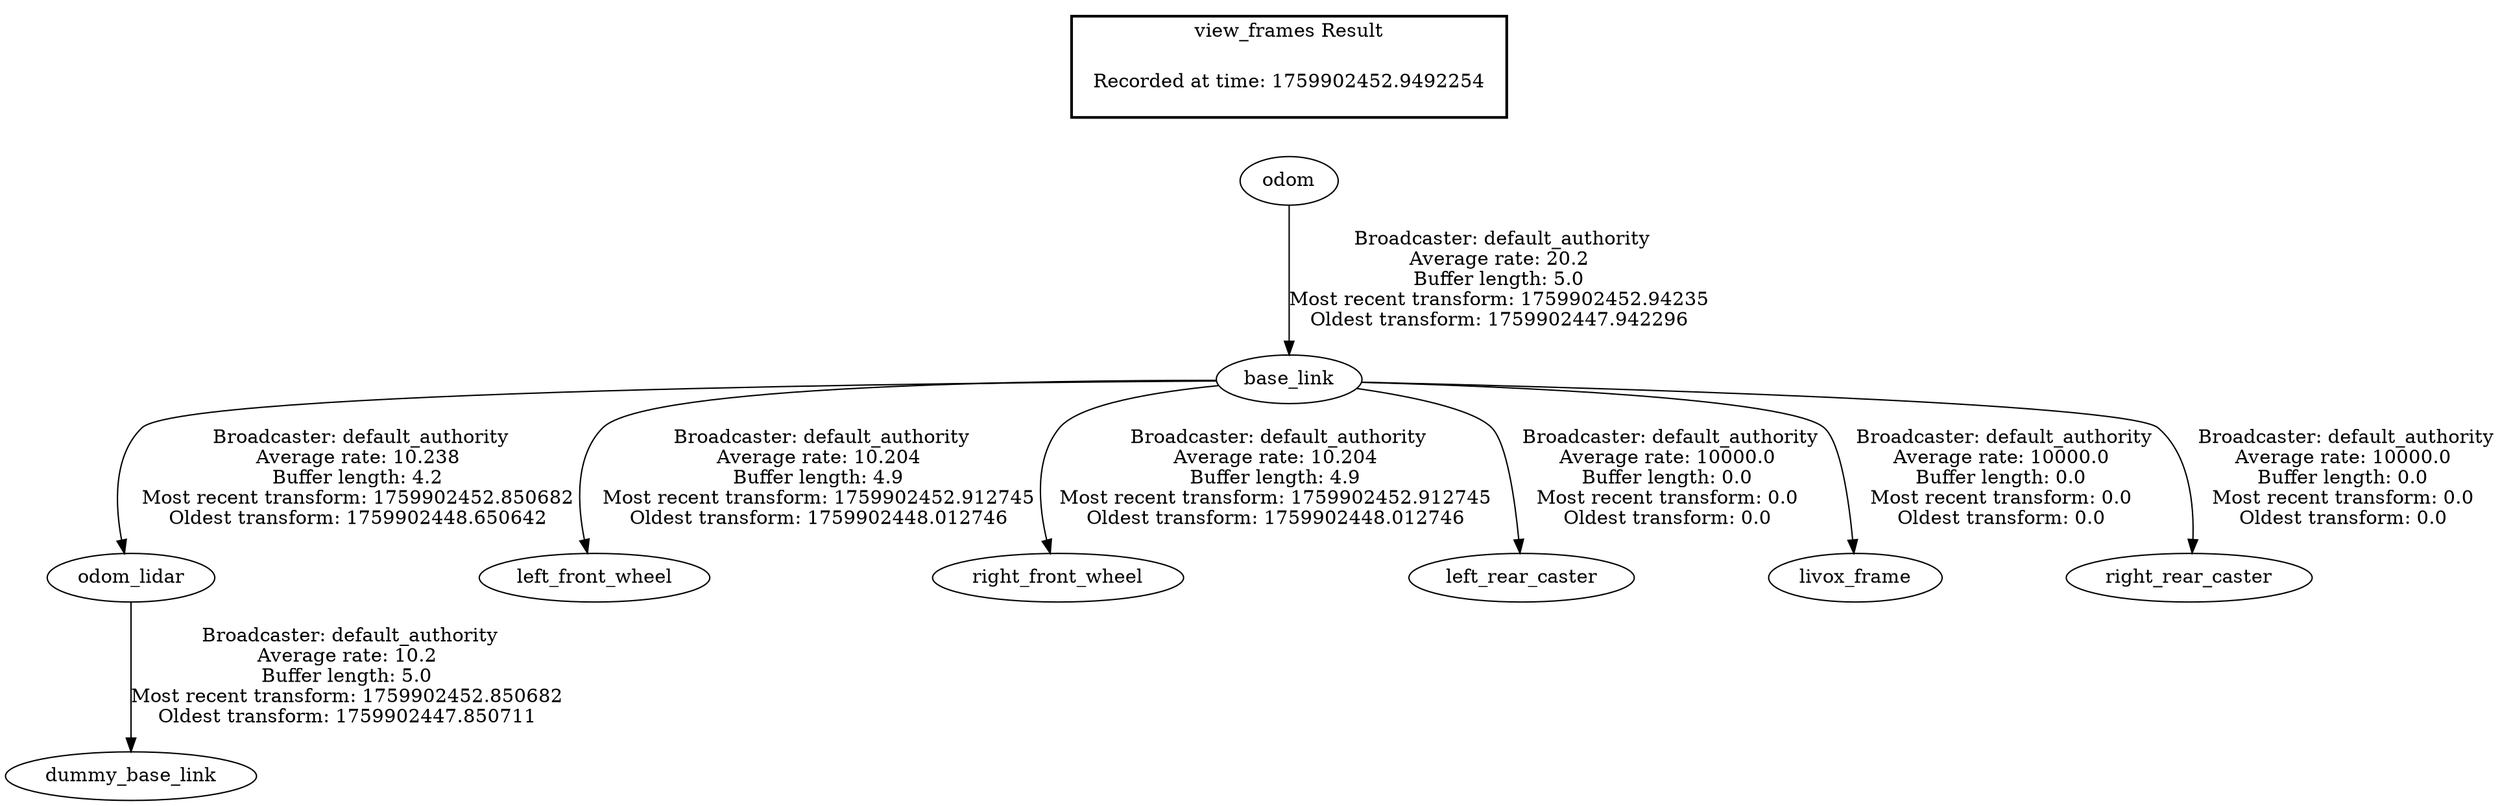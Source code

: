 digraph G {
"odom" -> "base_link"[label=" Broadcaster: default_authority\nAverage rate: 20.2\nBuffer length: 5.0\nMost recent transform: 1759902452.94235\nOldest transform: 1759902447.942296\n"];
"odom_lidar" -> "dummy_base_link"[label=" Broadcaster: default_authority\nAverage rate: 10.2\nBuffer length: 5.0\nMost recent transform: 1759902452.850682\nOldest transform: 1759902447.850711\n"];
"base_link" -> "odom_lidar"[label=" Broadcaster: default_authority\nAverage rate: 10.238\nBuffer length: 4.2\nMost recent transform: 1759902452.850682\nOldest transform: 1759902448.650642\n"];
"base_link" -> "left_front_wheel"[label=" Broadcaster: default_authority\nAverage rate: 10.204\nBuffer length: 4.9\nMost recent transform: 1759902452.912745\nOldest transform: 1759902448.012746\n"];
"base_link" -> "right_front_wheel"[label=" Broadcaster: default_authority\nAverage rate: 10.204\nBuffer length: 4.9\nMost recent transform: 1759902452.912745\nOldest transform: 1759902448.012746\n"];
"base_link" -> "left_rear_caster"[label=" Broadcaster: default_authority\nAverage rate: 10000.0\nBuffer length: 0.0\nMost recent transform: 0.0\nOldest transform: 0.0\n"];
"base_link" -> "livox_frame"[label=" Broadcaster: default_authority\nAverage rate: 10000.0\nBuffer length: 0.0\nMost recent transform: 0.0\nOldest transform: 0.0\n"];
"base_link" -> "right_rear_caster"[label=" Broadcaster: default_authority\nAverage rate: 10000.0\nBuffer length: 0.0\nMost recent transform: 0.0\nOldest transform: 0.0\n"];
edge [style=invis];
 subgraph cluster_legend { style=bold; color=black; label ="view_frames Result";
"Recorded at time: 1759902452.9492254"[ shape=plaintext ] ;
}->"odom";
}